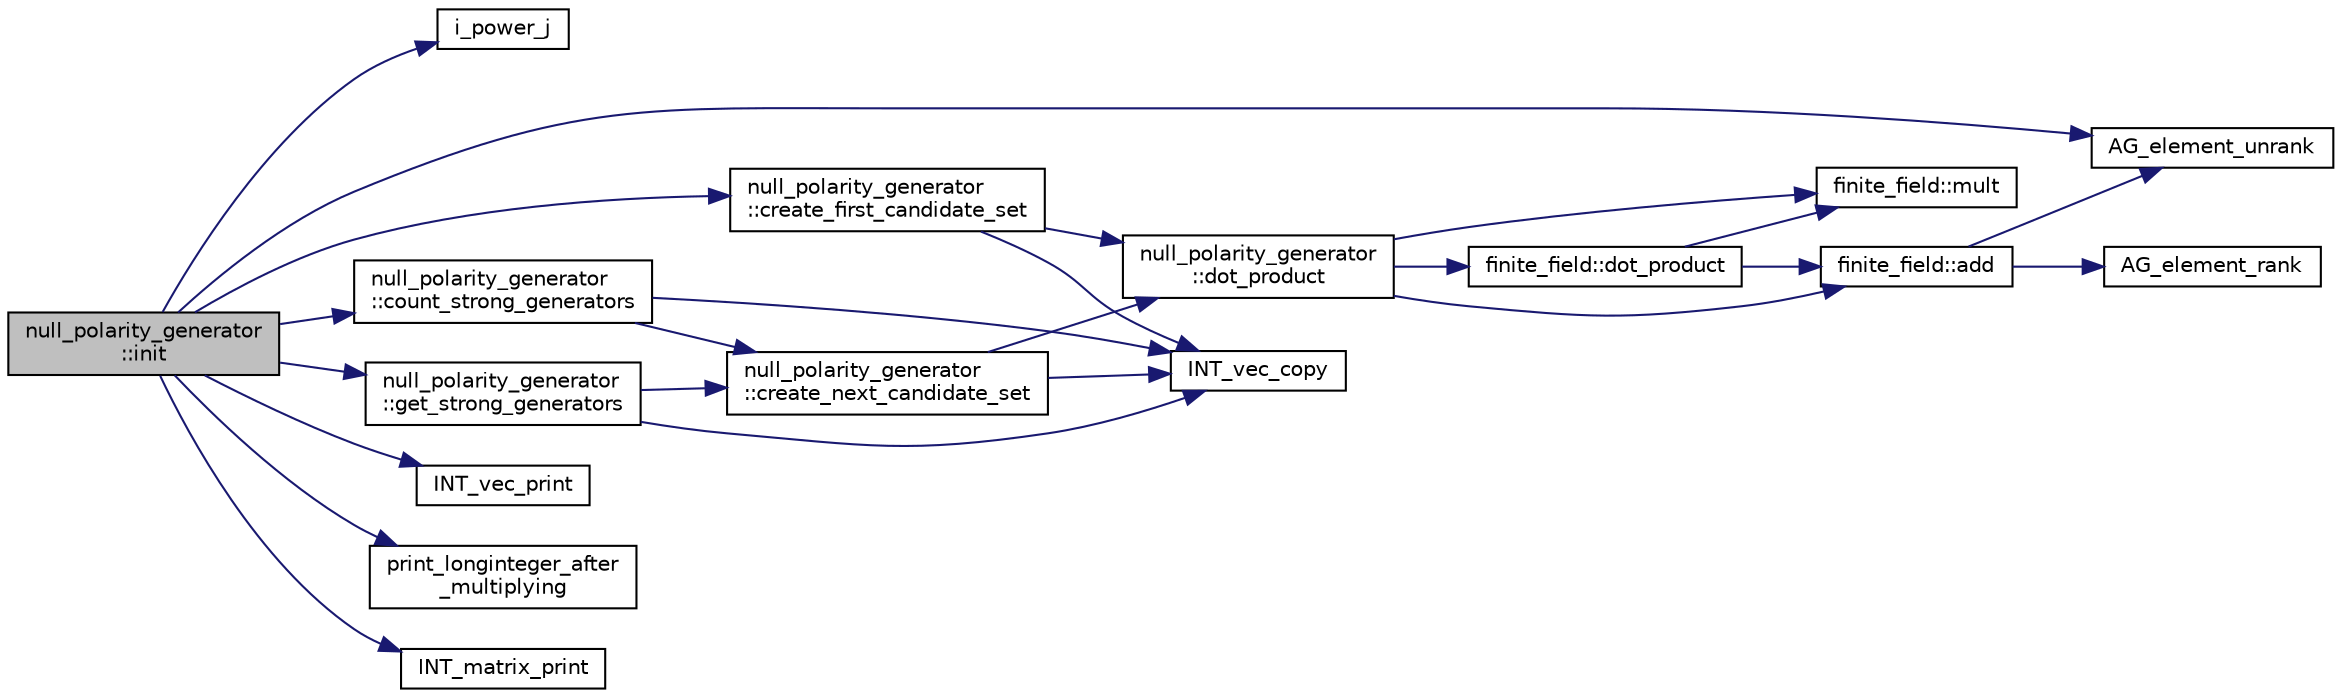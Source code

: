 digraph "null_polarity_generator::init"
{
  edge [fontname="Helvetica",fontsize="10",labelfontname="Helvetica",labelfontsize="10"];
  node [fontname="Helvetica",fontsize="10",shape=record];
  rankdir="LR";
  Node80 [label="null_polarity_generator\l::init",height=0.2,width=0.4,color="black", fillcolor="grey75", style="filled", fontcolor="black"];
  Node80 -> Node81 [color="midnightblue",fontsize="10",style="solid",fontname="Helvetica"];
  Node81 [label="i_power_j",height=0.2,width=0.4,color="black", fillcolor="white", style="filled",URL="$de/dc5/algebra__and__number__theory_8h.html#a39b321523e8957d701618bb5cac542b5"];
  Node80 -> Node82 [color="midnightblue",fontsize="10",style="solid",fontname="Helvetica"];
  Node82 [label="AG_element_unrank",height=0.2,width=0.4,color="black", fillcolor="white", style="filled",URL="$d4/d67/geometry_8h.html#a4a33b86c87b2879b97cfa1327abe2885"];
  Node80 -> Node83 [color="midnightblue",fontsize="10",style="solid",fontname="Helvetica"];
  Node83 [label="null_polarity_generator\l::create_first_candidate_set",height=0.2,width=0.4,color="black", fillcolor="white", style="filled",URL="$df/db3/classnull__polarity__generator.html#ae1281c1e326a3329dfcb01622f00a703"];
  Node83 -> Node84 [color="midnightblue",fontsize="10",style="solid",fontname="Helvetica"];
  Node84 [label="INT_vec_copy",height=0.2,width=0.4,color="black", fillcolor="white", style="filled",URL="$df/dbf/sajeeb_8_c.html#ac2d875e27e009af6ec04d17254d11075"];
  Node83 -> Node85 [color="midnightblue",fontsize="10",style="solid",fontname="Helvetica"];
  Node85 [label="null_polarity_generator\l::dot_product",height=0.2,width=0.4,color="black", fillcolor="white", style="filled",URL="$df/db3/classnull__polarity__generator.html#a8a0397a06453c99aa2265c0d91262654"];
  Node85 -> Node86 [color="midnightblue",fontsize="10",style="solid",fontname="Helvetica"];
  Node86 [label="finite_field::add",height=0.2,width=0.4,color="black", fillcolor="white", style="filled",URL="$df/d5a/classfinite__field.html#a8f12328a27500f3c7be0c849ebbc9d14"];
  Node86 -> Node82 [color="midnightblue",fontsize="10",style="solid",fontname="Helvetica"];
  Node86 -> Node87 [color="midnightblue",fontsize="10",style="solid",fontname="Helvetica"];
  Node87 [label="AG_element_rank",height=0.2,width=0.4,color="black", fillcolor="white", style="filled",URL="$d4/d67/geometry_8h.html#ab2ac908d07dd8038fd996e26bdc75c17"];
  Node85 -> Node88 [color="midnightblue",fontsize="10",style="solid",fontname="Helvetica"];
  Node88 [label="finite_field::mult",height=0.2,width=0.4,color="black", fillcolor="white", style="filled",URL="$df/d5a/classfinite__field.html#a24fb5917aa6d4d656fd855b7f44a13b0"];
  Node85 -> Node89 [color="midnightblue",fontsize="10",style="solid",fontname="Helvetica"];
  Node89 [label="finite_field::dot_product",height=0.2,width=0.4,color="black", fillcolor="white", style="filled",URL="$df/d5a/classfinite__field.html#aeb74732fc0776cb87ec8419e5ea7ad97"];
  Node89 -> Node88 [color="midnightblue",fontsize="10",style="solid",fontname="Helvetica"];
  Node89 -> Node86 [color="midnightblue",fontsize="10",style="solid",fontname="Helvetica"];
  Node80 -> Node90 [color="midnightblue",fontsize="10",style="solid",fontname="Helvetica"];
  Node90 [label="null_polarity_generator\l::count_strong_generators",height=0.2,width=0.4,color="black", fillcolor="white", style="filled",URL="$df/db3/classnull__polarity__generator.html#a20fe959b6b3327157126eb4468bf028b"];
  Node90 -> Node84 [color="midnightblue",fontsize="10",style="solid",fontname="Helvetica"];
  Node90 -> Node91 [color="midnightblue",fontsize="10",style="solid",fontname="Helvetica"];
  Node91 [label="null_polarity_generator\l::create_next_candidate_set",height=0.2,width=0.4,color="black", fillcolor="white", style="filled",URL="$df/db3/classnull__polarity__generator.html#af4928299fd924e288b2639b6ad95a755"];
  Node91 -> Node84 [color="midnightblue",fontsize="10",style="solid",fontname="Helvetica"];
  Node91 -> Node85 [color="midnightblue",fontsize="10",style="solid",fontname="Helvetica"];
  Node80 -> Node92 [color="midnightblue",fontsize="10",style="solid",fontname="Helvetica"];
  Node92 [label="INT_vec_print",height=0.2,width=0.4,color="black", fillcolor="white", style="filled",URL="$df/dbf/sajeeb_8_c.html#a79a5901af0b47dd0d694109543c027fe"];
  Node80 -> Node93 [color="midnightblue",fontsize="10",style="solid",fontname="Helvetica"];
  Node93 [label="print_longinteger_after\l_multiplying",height=0.2,width=0.4,color="black", fillcolor="white", style="filled",URL="$da/da9/galois__global_8_c.html#aeaf4040aa0f04595845b317ed37ad903"];
  Node80 -> Node94 [color="midnightblue",fontsize="10",style="solid",fontname="Helvetica"];
  Node94 [label="null_polarity_generator\l::get_strong_generators",height=0.2,width=0.4,color="black", fillcolor="white", style="filled",URL="$df/db3/classnull__polarity__generator.html#a666d587704898cfe3a38b24af1a7052c"];
  Node94 -> Node84 [color="midnightblue",fontsize="10",style="solid",fontname="Helvetica"];
  Node94 -> Node91 [color="midnightblue",fontsize="10",style="solid",fontname="Helvetica"];
  Node80 -> Node95 [color="midnightblue",fontsize="10",style="solid",fontname="Helvetica"];
  Node95 [label="INT_matrix_print",height=0.2,width=0.4,color="black", fillcolor="white", style="filled",URL="$d5/db4/io__and__os_8h.html#afd4180a24bef3a2b584668a4eaf607ff"];
}
